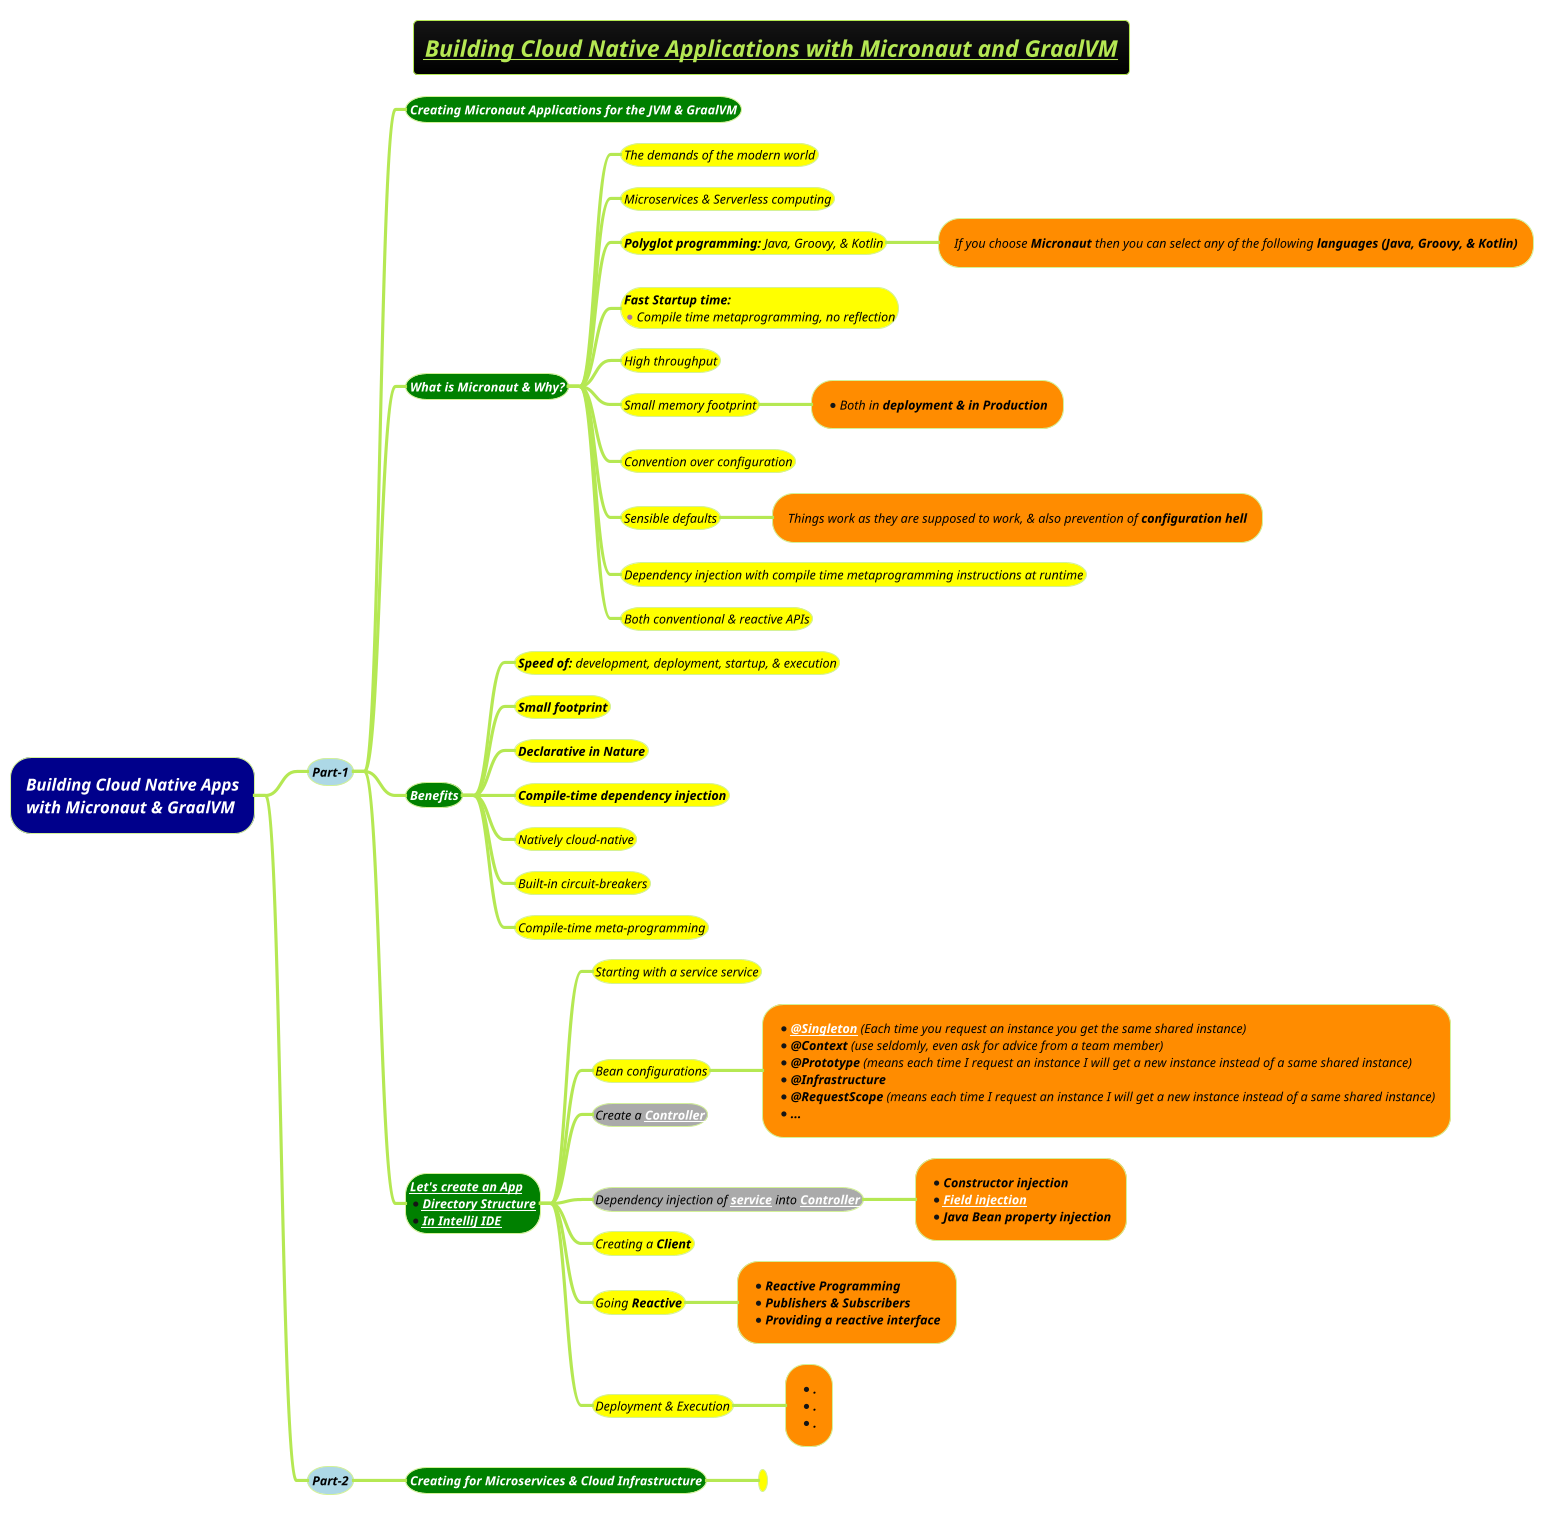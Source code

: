 @startmindmap
title =<i><b><u><size:18>Building Cloud Native Applications with Micronaut and GraalVM
!theme hacker


*[#darkblue] <i><color #white>Building Cloud Native Apps\n<i><color #white>with Micronaut & GraalVM
**[#lightblue] <i><color #black><size:12>Part-1
***[#green] <b><i><color #white><size:12>Creating Micronaut Applications for the JVM & GraalVM
***[#green] <b><i><color #white><size:12>What is Micronaut & Why?
****[#yellow] <i><color #black><size:12>The demands of the modern world
****[#yellow] <i><color #black><size:12>Microservices & Serverless computing
****[#yellow] <i><color #black><size:12>**Polyglot programming:** Java, Groovy, & Kotlin
*****[#darkorange] <i><color #black><size:12>If you choose **Micronaut** then you can select any of the following <b>languages (Java, Groovy, & Kotlin)
****[#yellow] <i><color #black><size:12>**Fast Startup time:** \n*<i><color #black><size:12>Compile time metaprogramming, no reflection
****[#yellow] <i><color #black><size:12>High throughput
****[#yellow] <i><color #black><size:12>Small memory footprint
*****[#darkorange] *<i><color #black><size:12>Both in <b>deployment & in Production
****[#yellow] <i><color #black><size:12>Convention over configuration
****[#yellow] <i><color #black><size:12>Sensible defaults
*****[#darkorange] <i><color #black><size:12>Things work as they are supposed to work, & also prevention of <b>configuration hell
****[#yellow] <i><color #black><size:12>Dependency injection with compile time metaprogramming instructions at runtime
****[#yellow] <i><color #black><size:12>Both conventional & reactive APIs
***[#green] <b><i><color #white><size:12>Benefits
****[#yellow] <i><color #black><size:12>**Speed of:** development, deployment, startup, & execution
****[#yellow] <i><color #black><size:12>**Small footprint**
****[#yellow] <i><color #black><size:12>**Declarative in Nature**
****[#yellow] <i><color #black><size:12>**Compile-time dependency injection**
****[#yellow] <i><color #black><size:12>Natively cloud-native
****[#yellow] <i><color #black><size:12>Built-in circuit-breakers
****[#yellow] <i><color #black><size:12>Compile-time meta-programming
***[#green]:<b><i><color #white><size:12>[[docs/3-programming-languages/Venkat-Subramaniam/images/img_518.png Let's create an App]]
*<b><i><color #white><size:12>[[docs/3-programming-languages/Venkat-Subramaniam/images/img_519.png Directory Structure]]
*<b><i><color #white><size:12>[[docs/3-programming-languages/Venkat-Subramaniam/images/img_520.png In IntelliJ IDE]];
****[#yellow] <i><color #black><size:12>Starting with a service service
****[#yellow] <i><color #black><size:12>Bean configurations
*****[#darkorange]:*<i><color #black><size:12><b>[[docs/3-programming-languages/Venkat-Subramaniam/images/img_521.png @Singleton]] </b>(Each time you request an instance you get the same shared instance)
*<i><color #black><size:12><b>@Context </b>(use seldomly, even ask for advice from a team member)
*<i><color #black><size:12><b>@Prototype </b>(means each time I request an instance I will get a new instance instead of a same shared instance)
*<i><color #black><size:12><b>@Infrastructure
*<i><color #black><size:12><b>@RequestScope </b>(means each time I request an instance I will get a new instance instead of a same shared instance)
*<i><color #black><size:12><b>...;
****[#a] <i><color #black><size:12>Create a <b>[[docs/3-programming-languages/Venkat-Subramaniam/images/img_523.png Controller]]

****[#a] <i><color #black><size:12>Dependency injection of **[[docs/3-programming-languages/Venkat-Subramaniam/images/img_524.png service]]** into <b>[[docs/3-programming-languages/Venkat-Subramaniam/images/img_523.png Controller]]
*****[#darkorange]:*<i><color #black><size:12><b>Constructor injection
*<i><color #black><size:12><b>[[docs/3-programming-languages/Venkat-Subramaniam/images/img_522.png Field injection]]
*<i><color #black><size:12><b>Java Bean property injection;
****[#yellow] <i><color #black><size:12>Creating a <b>Client

****[#yellow] <i><color #black><size:12>Going <b>Reactive
*****[#darkorange]:*<i><color #black><size:12><b>Reactive Programming
*<i><color #black><size:12><b>Publishers & Subscribers
*<i><color #black><size:12><b>Providing a reactive interface;

****[#yellow] <i><color #black><size:12>Deployment & Execution
*****[#darkorange]:*<i><color #black><size:12><b>.
*<i><color #black><size:12><b>.
*<i><color #black><size:12><b>.;

**[#lightblue] <i><color #black><size:12>Part-2
***[#green] <b><i><color #white><size:12>Creating for Microservices & Cloud Infrastructure
****[#yellow] <i><color #black><size:12>

@endmindmap
